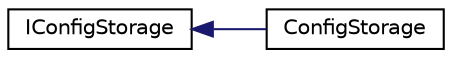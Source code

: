 digraph "Graphical Class Hierarchy"
{
 // LATEX_PDF_SIZE
  edge [fontname="Helvetica",fontsize="10",labelfontname="Helvetica",labelfontsize="10"];
  node [fontname="Helvetica",fontsize="10",shape=record];
  rankdir="LR";
  Node0 [label="IConfigStorage",height=0.2,width=0.4,color="black", fillcolor="white", style="filled",URL="$struct_i_config_storage.html",tooltip="Configuration load/save."];
  Node0 -> Node1 [dir="back",color="midnightblue",fontsize="10",style="solid",fontname="Helvetica"];
  Node1 [label="ConfigStorage",height=0.2,width=0.4,color="black", fillcolor="white", style="filled",URL="$class_config_storage.html",tooltip=" "];
}
